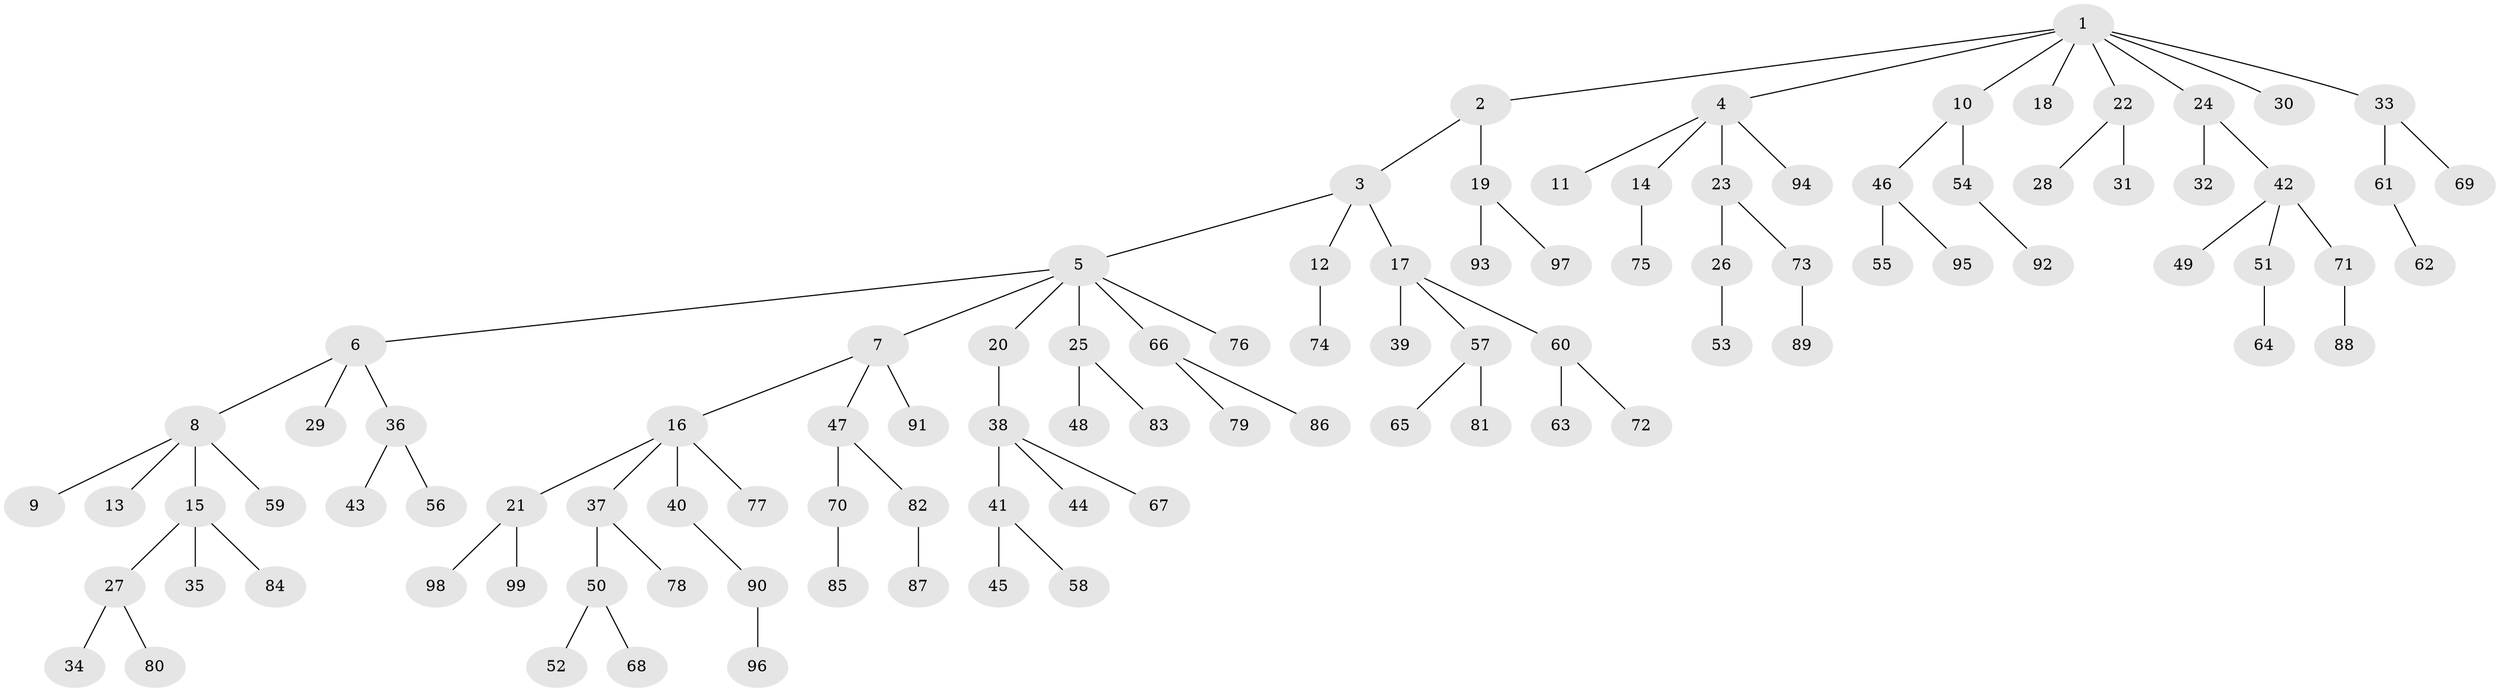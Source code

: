 // Generated by graph-tools (version 1.1) at 2025/26/03/09/25 03:26:24]
// undirected, 99 vertices, 98 edges
graph export_dot {
graph [start="1"]
  node [color=gray90,style=filled];
  1;
  2;
  3;
  4;
  5;
  6;
  7;
  8;
  9;
  10;
  11;
  12;
  13;
  14;
  15;
  16;
  17;
  18;
  19;
  20;
  21;
  22;
  23;
  24;
  25;
  26;
  27;
  28;
  29;
  30;
  31;
  32;
  33;
  34;
  35;
  36;
  37;
  38;
  39;
  40;
  41;
  42;
  43;
  44;
  45;
  46;
  47;
  48;
  49;
  50;
  51;
  52;
  53;
  54;
  55;
  56;
  57;
  58;
  59;
  60;
  61;
  62;
  63;
  64;
  65;
  66;
  67;
  68;
  69;
  70;
  71;
  72;
  73;
  74;
  75;
  76;
  77;
  78;
  79;
  80;
  81;
  82;
  83;
  84;
  85;
  86;
  87;
  88;
  89;
  90;
  91;
  92;
  93;
  94;
  95;
  96;
  97;
  98;
  99;
  1 -- 2;
  1 -- 4;
  1 -- 10;
  1 -- 18;
  1 -- 22;
  1 -- 24;
  1 -- 30;
  1 -- 33;
  2 -- 3;
  2 -- 19;
  3 -- 5;
  3 -- 12;
  3 -- 17;
  4 -- 11;
  4 -- 14;
  4 -- 23;
  4 -- 94;
  5 -- 6;
  5 -- 7;
  5 -- 20;
  5 -- 25;
  5 -- 66;
  5 -- 76;
  6 -- 8;
  6 -- 29;
  6 -- 36;
  7 -- 16;
  7 -- 47;
  7 -- 91;
  8 -- 9;
  8 -- 13;
  8 -- 15;
  8 -- 59;
  10 -- 46;
  10 -- 54;
  12 -- 74;
  14 -- 75;
  15 -- 27;
  15 -- 35;
  15 -- 84;
  16 -- 21;
  16 -- 37;
  16 -- 40;
  16 -- 77;
  17 -- 39;
  17 -- 57;
  17 -- 60;
  19 -- 93;
  19 -- 97;
  20 -- 38;
  21 -- 98;
  21 -- 99;
  22 -- 28;
  22 -- 31;
  23 -- 26;
  23 -- 73;
  24 -- 32;
  24 -- 42;
  25 -- 48;
  25 -- 83;
  26 -- 53;
  27 -- 34;
  27 -- 80;
  33 -- 61;
  33 -- 69;
  36 -- 43;
  36 -- 56;
  37 -- 50;
  37 -- 78;
  38 -- 41;
  38 -- 44;
  38 -- 67;
  40 -- 90;
  41 -- 45;
  41 -- 58;
  42 -- 49;
  42 -- 51;
  42 -- 71;
  46 -- 55;
  46 -- 95;
  47 -- 70;
  47 -- 82;
  50 -- 52;
  50 -- 68;
  51 -- 64;
  54 -- 92;
  57 -- 65;
  57 -- 81;
  60 -- 63;
  60 -- 72;
  61 -- 62;
  66 -- 79;
  66 -- 86;
  70 -- 85;
  71 -- 88;
  73 -- 89;
  82 -- 87;
  90 -- 96;
}
